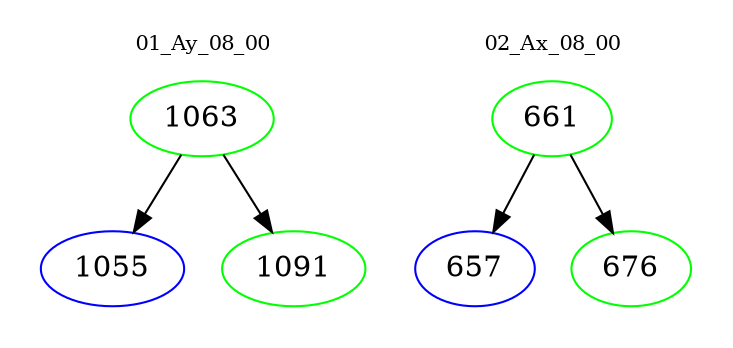 digraph{
subgraph cluster_0 {
color = white
label = "01_Ay_08_00";
fontsize=10;
T0_1063 [label="1063", color="green"]
T0_1063 -> T0_1055 [color="black"]
T0_1055 [label="1055", color="blue"]
T0_1063 -> T0_1091 [color="black"]
T0_1091 [label="1091", color="green"]
}
subgraph cluster_1 {
color = white
label = "02_Ax_08_00";
fontsize=10;
T1_661 [label="661", color="green"]
T1_661 -> T1_657 [color="black"]
T1_657 [label="657", color="blue"]
T1_661 -> T1_676 [color="black"]
T1_676 [label="676", color="green"]
}
}
